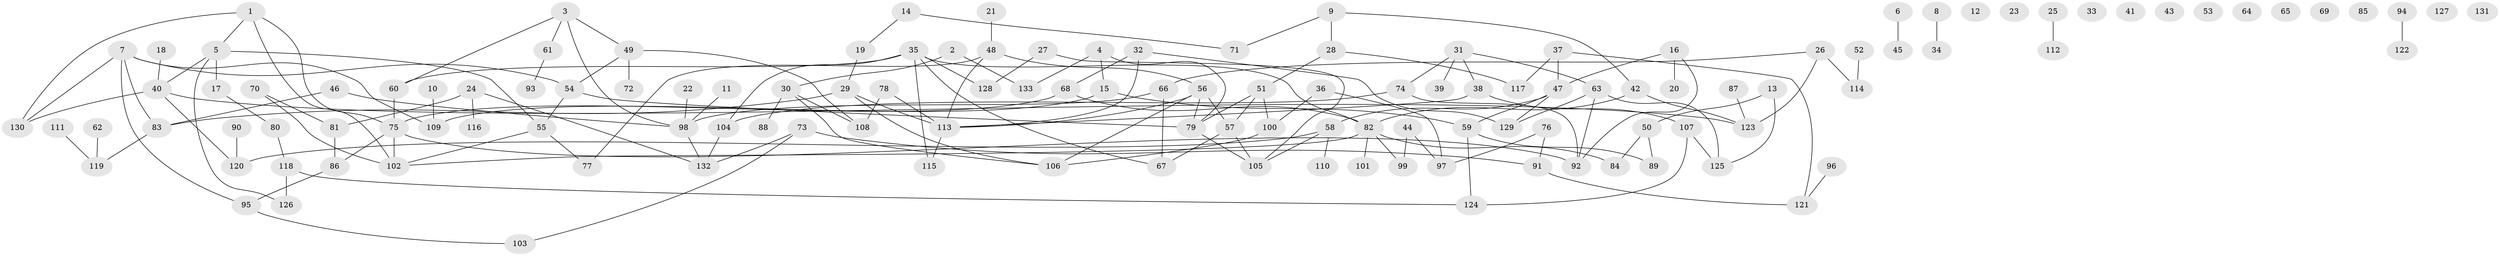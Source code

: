 // Generated by graph-tools (version 1.1) at 2025/40/03/09/25 04:40:46]
// undirected, 133 vertices, 167 edges
graph export_dot {
graph [start="1"]
  node [color=gray90,style=filled];
  1;
  2;
  3;
  4;
  5;
  6;
  7;
  8;
  9;
  10;
  11;
  12;
  13;
  14;
  15;
  16;
  17;
  18;
  19;
  20;
  21;
  22;
  23;
  24;
  25;
  26;
  27;
  28;
  29;
  30;
  31;
  32;
  33;
  34;
  35;
  36;
  37;
  38;
  39;
  40;
  41;
  42;
  43;
  44;
  45;
  46;
  47;
  48;
  49;
  50;
  51;
  52;
  53;
  54;
  55;
  56;
  57;
  58;
  59;
  60;
  61;
  62;
  63;
  64;
  65;
  66;
  67;
  68;
  69;
  70;
  71;
  72;
  73;
  74;
  75;
  76;
  77;
  78;
  79;
  80;
  81;
  82;
  83;
  84;
  85;
  86;
  87;
  88;
  89;
  90;
  91;
  92;
  93;
  94;
  95;
  96;
  97;
  98;
  99;
  100;
  101;
  102;
  103;
  104;
  105;
  106;
  107;
  108;
  109;
  110;
  111;
  112;
  113;
  114;
  115;
  116;
  117;
  118;
  119;
  120;
  121;
  122;
  123;
  124;
  125;
  126;
  127;
  128;
  129;
  130;
  131;
  132;
  133;
  1 -- 5;
  1 -- 75;
  1 -- 102;
  1 -- 130;
  2 -- 30;
  2 -- 133;
  3 -- 49;
  3 -- 60;
  3 -- 61;
  3 -- 98;
  4 -- 15;
  4 -- 79;
  4 -- 133;
  5 -- 17;
  5 -- 40;
  5 -- 55;
  5 -- 126;
  6 -- 45;
  7 -- 54;
  7 -- 83;
  7 -- 95;
  7 -- 109;
  7 -- 130;
  8 -- 34;
  9 -- 28;
  9 -- 42;
  9 -- 71;
  10 -- 109;
  11 -- 98;
  13 -- 50;
  13 -- 125;
  14 -- 19;
  14 -- 71;
  15 -- 59;
  15 -- 109;
  16 -- 20;
  16 -- 47;
  16 -- 92;
  17 -- 80;
  18 -- 40;
  19 -- 29;
  21 -- 48;
  22 -- 98;
  24 -- 81;
  24 -- 116;
  24 -- 132;
  25 -- 112;
  26 -- 66;
  26 -- 114;
  26 -- 123;
  27 -- 105;
  27 -- 128;
  28 -- 51;
  28 -- 117;
  29 -- 83;
  29 -- 106;
  29 -- 113;
  30 -- 88;
  30 -- 106;
  30 -- 108;
  31 -- 38;
  31 -- 39;
  31 -- 63;
  31 -- 74;
  32 -- 68;
  32 -- 113;
  32 -- 129;
  35 -- 60;
  35 -- 67;
  35 -- 82;
  35 -- 104;
  35 -- 115;
  35 -- 128;
  36 -- 97;
  36 -- 100;
  37 -- 47;
  37 -- 117;
  37 -- 121;
  38 -- 107;
  38 -- 113;
  40 -- 120;
  40 -- 123;
  40 -- 130;
  42 -- 82;
  42 -- 123;
  44 -- 97;
  44 -- 99;
  46 -- 83;
  46 -- 98;
  47 -- 58;
  47 -- 59;
  47 -- 129;
  48 -- 56;
  48 -- 77;
  48 -- 113;
  49 -- 54;
  49 -- 72;
  49 -- 108;
  50 -- 84;
  50 -- 89;
  51 -- 57;
  51 -- 79;
  51 -- 100;
  52 -- 114;
  54 -- 55;
  54 -- 79;
  55 -- 77;
  55 -- 102;
  56 -- 57;
  56 -- 79;
  56 -- 106;
  56 -- 113;
  57 -- 67;
  57 -- 105;
  58 -- 105;
  58 -- 110;
  58 -- 120;
  59 -- 89;
  59 -- 124;
  60 -- 75;
  61 -- 93;
  62 -- 119;
  63 -- 92;
  63 -- 125;
  63 -- 129;
  66 -- 67;
  66 -- 98;
  68 -- 75;
  68 -- 82;
  70 -- 81;
  70 -- 102;
  73 -- 91;
  73 -- 103;
  73 -- 132;
  74 -- 92;
  74 -- 104;
  75 -- 86;
  75 -- 92;
  75 -- 102;
  76 -- 91;
  76 -- 97;
  78 -- 108;
  78 -- 113;
  79 -- 105;
  80 -- 118;
  81 -- 86;
  82 -- 84;
  82 -- 99;
  82 -- 101;
  82 -- 102;
  83 -- 119;
  86 -- 95;
  87 -- 123;
  90 -- 120;
  91 -- 121;
  94 -- 122;
  95 -- 103;
  96 -- 121;
  98 -- 132;
  100 -- 106;
  104 -- 132;
  107 -- 124;
  107 -- 125;
  111 -- 119;
  113 -- 115;
  118 -- 124;
  118 -- 126;
}
